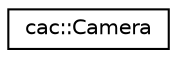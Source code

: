 digraph "Graphical Class Hierarchy"
{
  edge [fontname="Helvetica",fontsize="10",labelfontname="Helvetica",labelfontsize="10"];
  node [fontname="Helvetica",fontsize="10",shape=record];
  rankdir="LR";
  Node1 [label="cac::Camera",height=0.2,width=0.4,color="black", fillcolor="white", style="filled",URL="$structcac_1_1Camera.html"];
}
